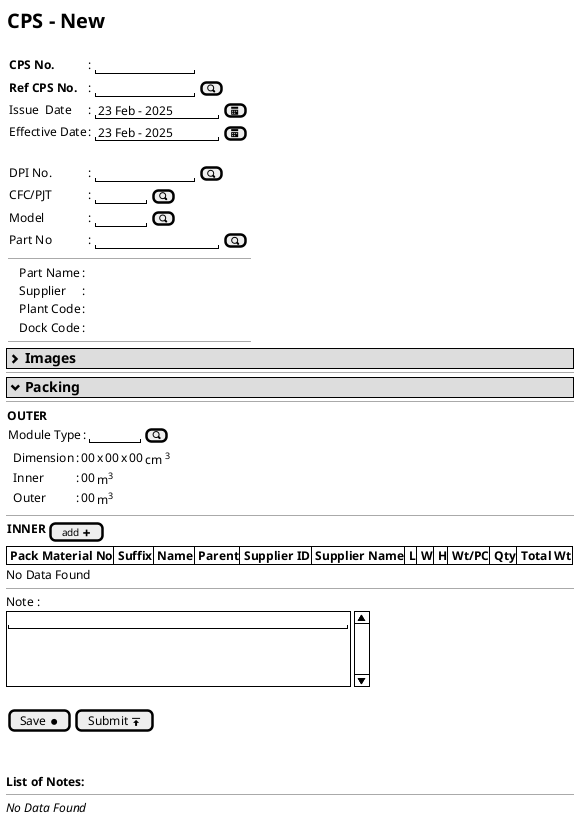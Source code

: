 @startuml
@startsalt
{
  {
    <b><size:20>CPS - New
    .
    {
      {
        <b>CPS No.      |: {|"            " |}
        <b>Ref CPS No.  |: {|"            "| [<&magnifying-glass>]}| *
        Issue  Date     |: {| " 23 Feb - 2025 " | [<&calendar>]|}
        Effective Date  |: {| " 23 Feb - 2025 " | [<&calendar>]|}
        .
        DPI No.        |: {|"            " | [<&magnifying-glass>]}| *
        CFC/PJT         |: {|"      "  | [<&magnifying-glass>]}
        Model           |: {|"      "  | [<&magnifying-glass>]}
        Part No         |: {|"               " | [<&magnifying-glass>]}
      }
      --
      {
        .|.|Part Name   |: |*
        .|.|Supplier    |: ||*
        .|.|Plant Code  |: ||*
        .|.|Dock Code   |: ||*

      }
      --
    }
  }
  {*
    <b><size:14> <&chevron-right> Images
  }
  --
  {*
    <b><size:14> <&chevron-bottom> Packing
  }
  --
  {
    <b>OUTER
    { Module Type     |: |"      " | [<&magnifying-glass>] | }*  
    {
      .| Dimension     |: | 00 | x | 00 | x | 00 | cm <sup>3</sup> |*
      .| Inner         |: | 00 | m<sup>3</sup>                      |*
      .| Outer         |: | 00 | m<sup>3</sup>                      |*
    }
  }
  --
  {
    |<b>INNER   | [<size:10>add <&plus>] |*
  }
  {#
    |<b> Pack Material No     |<b> Suffix |<b> Name      |<b> Parent    |<b> Supplier ID |<b> Supplier Name |<b> L  |<b> W  |<b> H  |<b> Wt/PC |<b> Qty |<b> Total Wt |*
  }
  No Data Found
  --
  Note :
  {SI
    "                                          "
    .
    .
    .
  }
  .
  {[Save <&media-record>] | [Submit <&data-transfer-upload>]}
  .
  .
  <b>List of Notes:
  --
  <i>No Data Found 
}
@endsalt
@enduml
